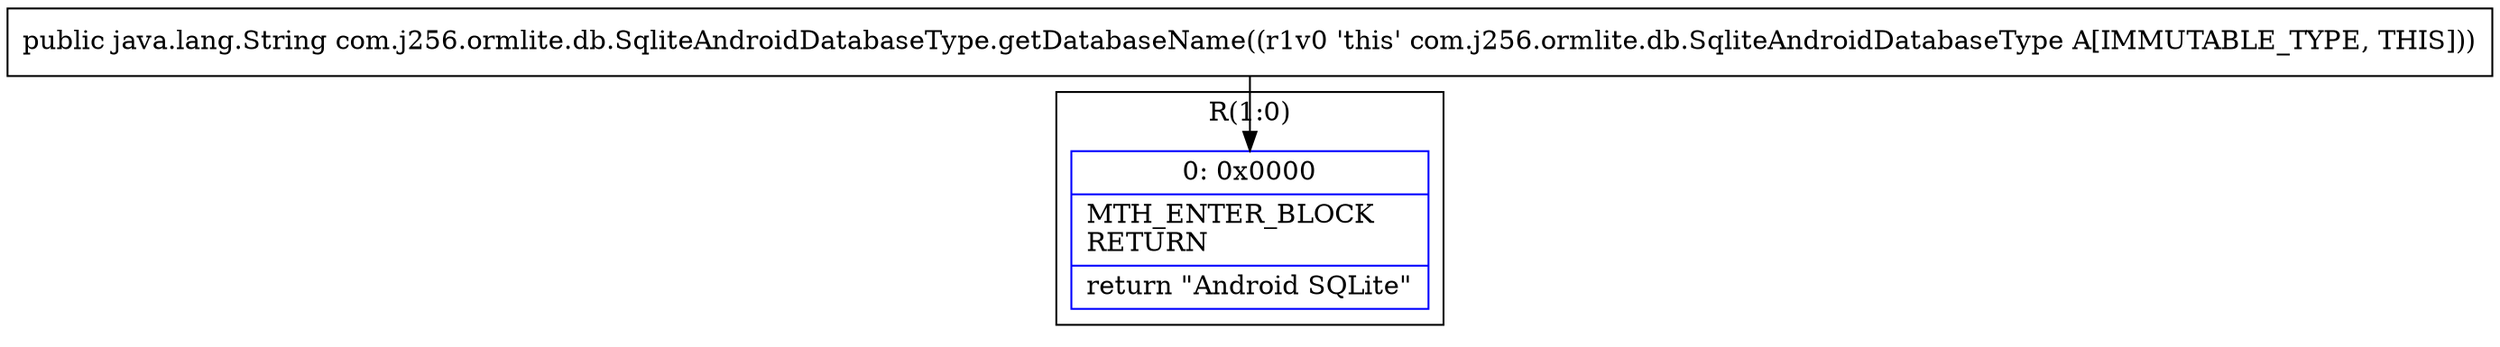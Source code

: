 digraph "CFG forcom.j256.ormlite.db.SqliteAndroidDatabaseType.getDatabaseName()Ljava\/lang\/String;" {
subgraph cluster_Region_953806292 {
label = "R(1:0)";
node [shape=record,color=blue];
Node_0 [shape=record,label="{0\:\ 0x0000|MTH_ENTER_BLOCK\lRETURN\l|return \"Android SQLite\"\l}"];
}
MethodNode[shape=record,label="{public java.lang.String com.j256.ormlite.db.SqliteAndroidDatabaseType.getDatabaseName((r1v0 'this' com.j256.ormlite.db.SqliteAndroidDatabaseType A[IMMUTABLE_TYPE, THIS])) }"];
MethodNode -> Node_0;
}

